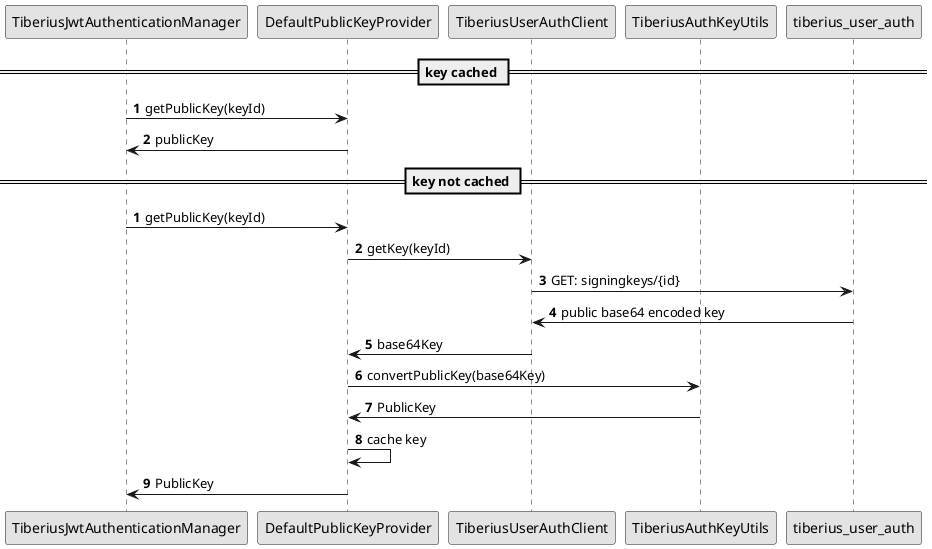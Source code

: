 @startuml
skinparam monochrome true

participant TiberiusJwtAuthenticationManager as jam
participant DefaultPublicKeyProvider as pkp
participant TiberiusUserAuthClient as c
participant TiberiusAuthKeyUtils as au
participant tiberius_user_auth as tua

== key cached ==
autonumber

jam -> pkp: getPublicKey(keyId)
pkp -> jam: publicKey

autonumber
== key not cached ==
jam -> pkp: getPublicKey(keyId)
pkp -> c: getKey(keyId)
c -> tua: GET: signingkeys/{id}
tua -> c: public base64 encoded key
c -> pkp: base64Key
pkp -> au: convertPublicKey(base64Key)
au -> pkp: PublicKey
pkp -> pkp: cache key
pkp -> jam: PublicKey

@enduml
